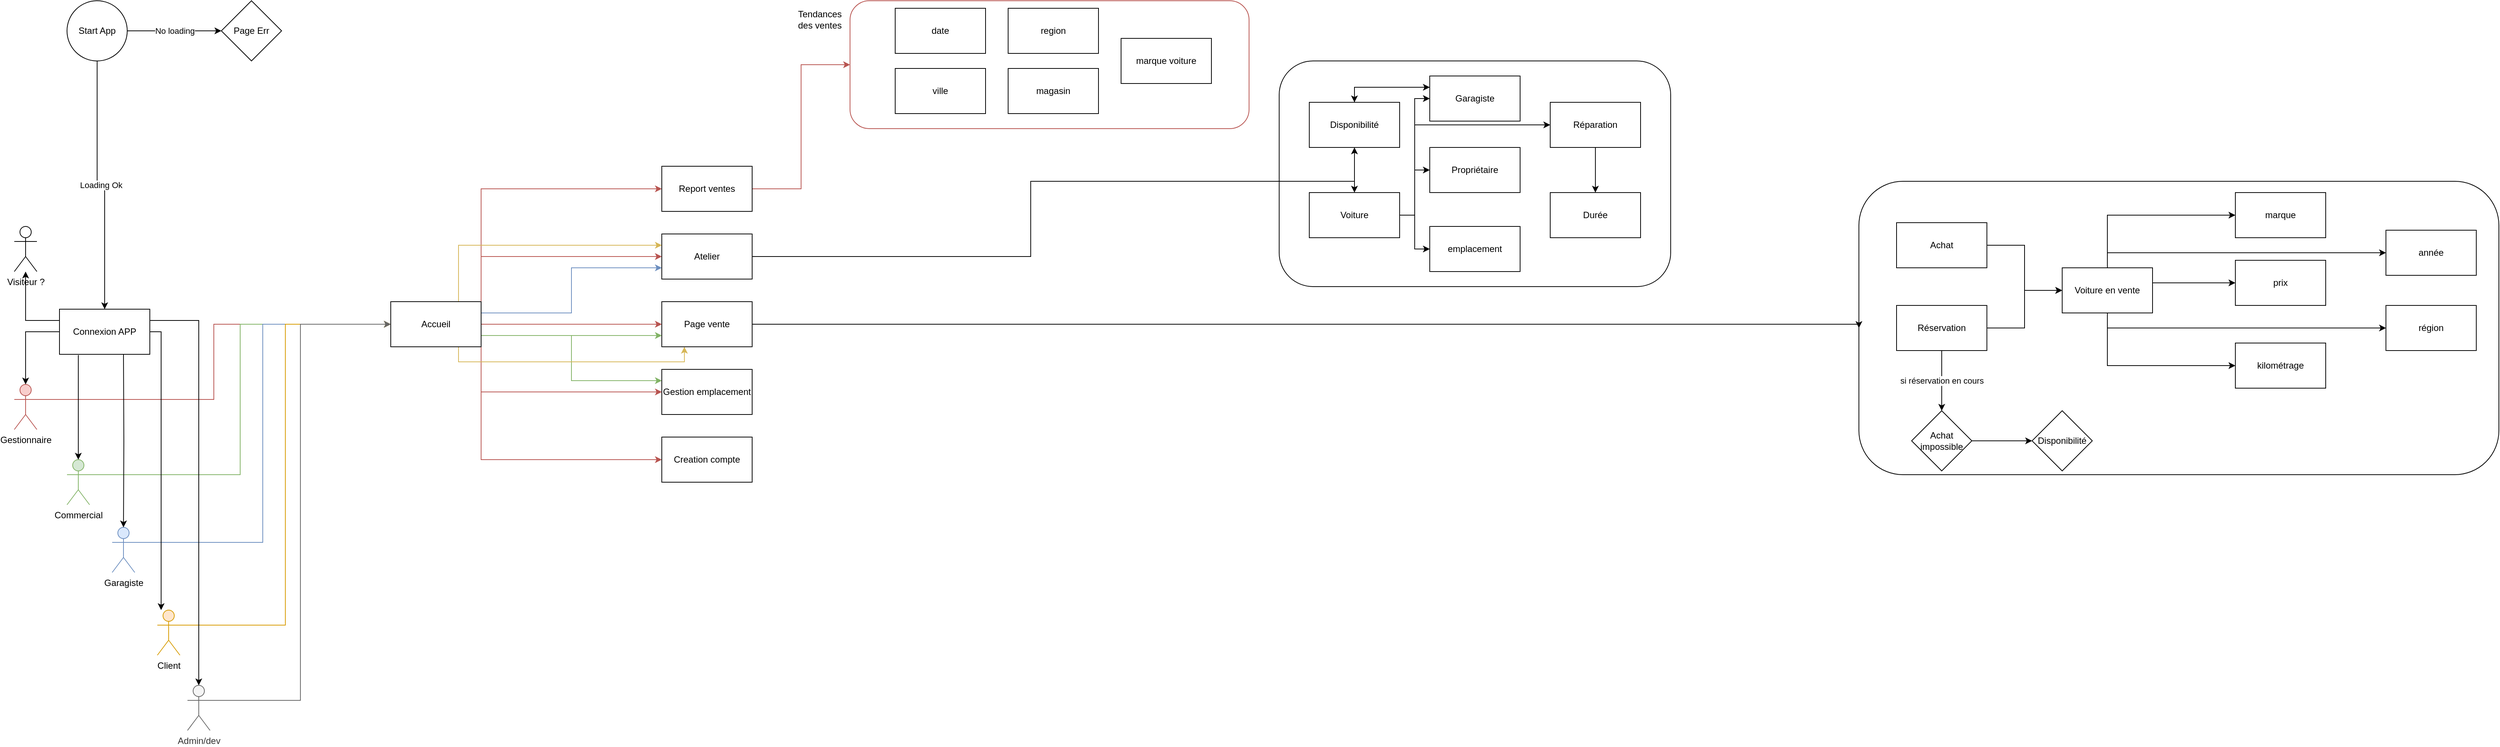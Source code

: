 <mxfile version="20.8.22" type="device"><diagram name="Page-1" id="mJdMFZoi5jZEIZ7g5kxc"><mxGraphModel dx="1888" dy="3000" grid="1" gridSize="10" guides="1" tooltips="1" connect="1" arrows="1" fold="1" page="1" pageScale="1" pageWidth="1200" pageHeight="1920" math="0" shadow="0"><root><mxCell id="0"/><mxCell id="1" parent="0"/><mxCell id="F909RBZMEk8CdE7Af9yo-61" style="edgeStyle=orthogonalEdgeStyle;rounded=0;orthogonalLoop=1;jettySize=auto;html=1;exitX=1;exitY=0.333;exitDx=0;exitDy=0;exitPerimeter=0;entryX=0;entryY=0.5;entryDx=0;entryDy=0;fillColor=#f8cecc;strokeColor=#b85450;" edge="1" parent="1" source="F909RBZMEk8CdE7Af9yo-15" target="F909RBZMEk8CdE7Af9yo-34"><mxGeometry relative="1" as="geometry"/></mxCell><mxCell id="F909RBZMEk8CdE7Af9yo-15" value="Gestionnaire" style="shape=umlActor;verticalLabelPosition=bottom;verticalAlign=top;html=1;outlineConnect=0;fillColor=#f8cecc;strokeColor=#b85450;" vertex="1" parent="1"><mxGeometry x="30" y="510" width="30" height="60" as="geometry"/></mxCell><mxCell id="F909RBZMEk8CdE7Af9yo-62" style="edgeStyle=orthogonalEdgeStyle;rounded=0;orthogonalLoop=1;jettySize=auto;html=1;exitX=1;exitY=0.333;exitDx=0;exitDy=0;exitPerimeter=0;entryX=0;entryY=0.5;entryDx=0;entryDy=0;fillColor=#d5e8d4;strokeColor=#82b366;" edge="1" parent="1" source="F909RBZMEk8CdE7Af9yo-18" target="F909RBZMEk8CdE7Af9yo-34"><mxGeometry relative="1" as="geometry"/></mxCell><mxCell id="F909RBZMEk8CdE7Af9yo-18" value="Commercial&lt;br&gt;" style="shape=umlActor;verticalLabelPosition=bottom;verticalAlign=top;html=1;outlineConnect=0;fillColor=#d5e8d4;strokeColor=#82b366;" vertex="1" parent="1"><mxGeometry x="100" y="610" width="30" height="60" as="geometry"/></mxCell><mxCell id="F909RBZMEk8CdE7Af9yo-63" style="edgeStyle=orthogonalEdgeStyle;rounded=0;orthogonalLoop=1;jettySize=auto;html=1;exitX=1;exitY=0.333;exitDx=0;exitDy=0;exitPerimeter=0;entryX=0;entryY=0.5;entryDx=0;entryDy=0;fillColor=#dae8fc;strokeColor=#6c8ebf;" edge="1" parent="1" source="F909RBZMEk8CdE7Af9yo-19" target="F909RBZMEk8CdE7Af9yo-34"><mxGeometry relative="1" as="geometry"/></mxCell><mxCell id="F909RBZMEk8CdE7Af9yo-19" value="Garagiste" style="shape=umlActor;verticalLabelPosition=bottom;verticalAlign=top;html=1;outlineConnect=0;fillColor=#dae8fc;strokeColor=#6c8ebf;" vertex="1" parent="1"><mxGeometry x="160" y="700" width="30" height="60" as="geometry"/></mxCell><mxCell id="F909RBZMEk8CdE7Af9yo-64" style="edgeStyle=orthogonalEdgeStyle;rounded=0;orthogonalLoop=1;jettySize=auto;html=1;exitX=1;exitY=0.333;exitDx=0;exitDy=0;exitPerimeter=0;entryX=0;entryY=0.5;entryDx=0;entryDy=0;fillColor=#ffe6cc;strokeColor=#d79b00;" edge="1" parent="1" source="F909RBZMEk8CdE7Af9yo-20" target="F909RBZMEk8CdE7Af9yo-34"><mxGeometry relative="1" as="geometry"/></mxCell><mxCell id="F909RBZMEk8CdE7Af9yo-20" value="Client" style="shape=umlActor;verticalLabelPosition=bottom;verticalAlign=top;html=1;outlineConnect=0;fillColor=#ffe6cc;strokeColor=#d79b00;" vertex="1" parent="1"><mxGeometry x="220" y="810" width="30" height="60" as="geometry"/></mxCell><mxCell id="F909RBZMEk8CdE7Af9yo-24" value="Visiteur ?" style="shape=umlActor;verticalLabelPosition=bottom;verticalAlign=top;html=1;outlineConnect=0;" vertex="1" parent="1"><mxGeometry x="30" y="300" width="30" height="60" as="geometry"/></mxCell><mxCell id="F909RBZMEk8CdE7Af9yo-26" style="edgeStyle=orthogonalEdgeStyle;rounded=0;orthogonalLoop=1;jettySize=auto;html=1;exitX=0;exitY=0.5;exitDx=0;exitDy=0;entryX=0.5;entryY=0;entryDx=0;entryDy=0;entryPerimeter=0;" edge="1" parent="1" source="F909RBZMEk8CdE7Af9yo-25" target="F909RBZMEk8CdE7Af9yo-15"><mxGeometry relative="1" as="geometry"/></mxCell><mxCell id="F909RBZMEk8CdE7Af9yo-27" style="edgeStyle=orthogonalEdgeStyle;rounded=0;orthogonalLoop=1;jettySize=auto;html=1;" edge="1" parent="1" target="F909RBZMEk8CdE7Af9yo-18"><mxGeometry relative="1" as="geometry"><mxPoint x="115" y="471" as="sourcePoint"/><Array as="points"><mxPoint x="115" y="480"/><mxPoint x="115" y="480"/></Array></mxGeometry></mxCell><mxCell id="F909RBZMEk8CdE7Af9yo-28" style="edgeStyle=orthogonalEdgeStyle;rounded=0;orthogonalLoop=1;jettySize=auto;html=1;" edge="1" parent="1" target="F909RBZMEk8CdE7Af9yo-19"><mxGeometry relative="1" as="geometry"><mxPoint x="175" y="470" as="sourcePoint"/></mxGeometry></mxCell><mxCell id="F909RBZMEk8CdE7Af9yo-29" style="edgeStyle=orthogonalEdgeStyle;rounded=0;orthogonalLoop=1;jettySize=auto;html=1;exitX=1;exitY=0.5;exitDx=0;exitDy=0;" edge="1" parent="1" source="F909RBZMEk8CdE7Af9yo-25" target="F909RBZMEk8CdE7Af9yo-20"><mxGeometry relative="1" as="geometry"><Array as="points"><mxPoint x="225" y="440"/></Array></mxGeometry></mxCell><mxCell id="F909RBZMEk8CdE7Af9yo-35" style="edgeStyle=orthogonalEdgeStyle;rounded=0;orthogonalLoop=1;jettySize=auto;html=1;exitX=0;exitY=0.25;exitDx=0;exitDy=0;" edge="1" parent="1" source="F909RBZMEk8CdE7Af9yo-25" target="F909RBZMEk8CdE7Af9yo-24"><mxGeometry relative="1" as="geometry"/></mxCell><mxCell id="F909RBZMEk8CdE7Af9yo-42" style="edgeStyle=orthogonalEdgeStyle;rounded=0;orthogonalLoop=1;jettySize=auto;html=1;exitX=1;exitY=0.25;exitDx=0;exitDy=0;" edge="1" parent="1" source="F909RBZMEk8CdE7Af9yo-25" target="F909RBZMEk8CdE7Af9yo-41"><mxGeometry relative="1" as="geometry"><mxPoint x="120" y="360" as="targetPoint"/></mxGeometry></mxCell><mxCell id="F909RBZMEk8CdE7Af9yo-25" value="Connexion APP" style="rounded=0;whiteSpace=wrap;html=1;" vertex="1" parent="1"><mxGeometry x="90" y="410" width="120" height="60" as="geometry"/></mxCell><mxCell id="F909RBZMEk8CdE7Af9yo-43" value="No loading" style="edgeStyle=orthogonalEdgeStyle;rounded=0;orthogonalLoop=1;jettySize=auto;html=1;exitX=1;exitY=0.5;exitDx=0;exitDy=0;entryX=0;entryY=0.5;entryDx=0;entryDy=0;" edge="1" parent="1" source="F909RBZMEk8CdE7Af9yo-32" target="F909RBZMEk8CdE7Af9yo-33"><mxGeometry relative="1" as="geometry"/></mxCell><mxCell id="F909RBZMEk8CdE7Af9yo-44" value="Loading Ok" style="edgeStyle=orthogonalEdgeStyle;rounded=0;orthogonalLoop=1;jettySize=auto;html=1;exitX=0.5;exitY=1;exitDx=0;exitDy=0;" edge="1" parent="1" source="F909RBZMEk8CdE7Af9yo-32" target="F909RBZMEk8CdE7Af9yo-25"><mxGeometry relative="1" as="geometry"/></mxCell><mxCell id="F909RBZMEk8CdE7Af9yo-32" value="Start App" style="ellipse;whiteSpace=wrap;html=1;aspect=fixed;" vertex="1" parent="1"><mxGeometry x="100" width="80" height="80" as="geometry"/></mxCell><mxCell id="F909RBZMEk8CdE7Af9yo-33" value="Page Err" style="rhombus;whiteSpace=wrap;html=1;" vertex="1" parent="1"><mxGeometry x="305" width="80" height="80" as="geometry"/></mxCell><mxCell id="F909RBZMEk8CdE7Af9yo-66" style="edgeStyle=orthogonalEdgeStyle;rounded=0;orthogonalLoop=1;jettySize=auto;html=1;exitX=1;exitY=0;exitDx=0;exitDy=0;entryX=0;entryY=0.5;entryDx=0;entryDy=0;fillColor=#f8cecc;strokeColor=#b85450;" edge="1" parent="1" source="F909RBZMEk8CdE7Af9yo-34" target="F909RBZMEk8CdE7Af9yo-36"><mxGeometry relative="1" as="geometry"/></mxCell><mxCell id="F909RBZMEk8CdE7Af9yo-67" style="edgeStyle=orthogonalEdgeStyle;rounded=0;orthogonalLoop=1;jettySize=auto;html=1;exitX=1;exitY=0;exitDx=0;exitDy=0;entryX=0;entryY=0.5;entryDx=0;entryDy=0;fillColor=#f8cecc;strokeColor=#b85450;" edge="1" parent="1" source="F909RBZMEk8CdE7Af9yo-34" target="F909RBZMEk8CdE7Af9yo-37"><mxGeometry relative="1" as="geometry"/></mxCell><mxCell id="F909RBZMEk8CdE7Af9yo-68" style="edgeStyle=orthogonalEdgeStyle;rounded=0;orthogonalLoop=1;jettySize=auto;html=1;exitX=1;exitY=0.5;exitDx=0;exitDy=0;entryX=0;entryY=0.5;entryDx=0;entryDy=0;fillColor=#f8cecc;strokeColor=#b85450;" edge="1" parent="1" source="F909RBZMEk8CdE7Af9yo-34" target="F909RBZMEk8CdE7Af9yo-38"><mxGeometry relative="1" as="geometry"/></mxCell><mxCell id="F909RBZMEk8CdE7Af9yo-69" style="edgeStyle=orthogonalEdgeStyle;rounded=0;orthogonalLoop=1;jettySize=auto;html=1;exitX=1;exitY=1;exitDx=0;exitDy=0;entryX=0;entryY=0.5;entryDx=0;entryDy=0;fillColor=#f8cecc;strokeColor=#b85450;" edge="1" parent="1" source="F909RBZMEk8CdE7Af9yo-34" target="F909RBZMEk8CdE7Af9yo-39"><mxGeometry relative="1" as="geometry"/></mxCell><mxCell id="F909RBZMEk8CdE7Af9yo-70" style="edgeStyle=orthogonalEdgeStyle;rounded=0;orthogonalLoop=1;jettySize=auto;html=1;exitX=1;exitY=1;exitDx=0;exitDy=0;entryX=0;entryY=0.5;entryDx=0;entryDy=0;fillColor=#f8cecc;strokeColor=#b85450;" edge="1" parent="1" source="F909RBZMEk8CdE7Af9yo-34" target="F909RBZMEk8CdE7Af9yo-40"><mxGeometry relative="1" as="geometry"/></mxCell><mxCell id="F909RBZMEk8CdE7Af9yo-71" style="edgeStyle=orthogonalEdgeStyle;rounded=0;orthogonalLoop=1;jettySize=auto;html=1;exitX=1;exitY=0.75;exitDx=0;exitDy=0;entryX=0;entryY=0.75;entryDx=0;entryDy=0;fillColor=#d5e8d4;strokeColor=#82b366;" edge="1" parent="1" source="F909RBZMEk8CdE7Af9yo-34" target="F909RBZMEk8CdE7Af9yo-38"><mxGeometry relative="1" as="geometry"/></mxCell><mxCell id="F909RBZMEk8CdE7Af9yo-72" style="edgeStyle=orthogonalEdgeStyle;rounded=0;orthogonalLoop=1;jettySize=auto;html=1;exitX=1;exitY=0.75;exitDx=0;exitDy=0;entryX=0;entryY=0.25;entryDx=0;entryDy=0;fillColor=#d5e8d4;strokeColor=#82b366;" edge="1" parent="1" source="F909RBZMEk8CdE7Af9yo-34" target="F909RBZMEk8CdE7Af9yo-39"><mxGeometry relative="1" as="geometry"/></mxCell><mxCell id="F909RBZMEk8CdE7Af9yo-73" style="edgeStyle=orthogonalEdgeStyle;rounded=0;orthogonalLoop=1;jettySize=auto;html=1;exitX=1;exitY=0.25;exitDx=0;exitDy=0;entryX=0;entryY=0.75;entryDx=0;entryDy=0;fillColor=#dae8fc;strokeColor=#6c8ebf;" edge="1" parent="1" source="F909RBZMEk8CdE7Af9yo-34" target="F909RBZMEk8CdE7Af9yo-37"><mxGeometry relative="1" as="geometry"/></mxCell><mxCell id="F909RBZMEk8CdE7Af9yo-74" style="edgeStyle=orthogonalEdgeStyle;rounded=0;orthogonalLoop=1;jettySize=auto;html=1;exitX=0.75;exitY=0;exitDx=0;exitDy=0;entryX=0;entryY=0.25;entryDx=0;entryDy=0;fillColor=#fff2cc;strokeColor=#d6b656;" edge="1" parent="1" source="F909RBZMEk8CdE7Af9yo-34" target="F909RBZMEk8CdE7Af9yo-37"><mxGeometry relative="1" as="geometry"/></mxCell><mxCell id="F909RBZMEk8CdE7Af9yo-76" style="edgeStyle=orthogonalEdgeStyle;rounded=0;orthogonalLoop=1;jettySize=auto;html=1;exitX=0.75;exitY=1;exitDx=0;exitDy=0;entryX=0.25;entryY=1;entryDx=0;entryDy=0;fillColor=#fff2cc;strokeColor=#d6b656;" edge="1" parent="1" source="F909RBZMEk8CdE7Af9yo-34" target="F909RBZMEk8CdE7Af9yo-38"><mxGeometry relative="1" as="geometry"/></mxCell><mxCell id="F909RBZMEk8CdE7Af9yo-34" value="Accueil" style="rounded=0;whiteSpace=wrap;html=1;" vertex="1" parent="1"><mxGeometry x="530" y="400" width="120" height="60" as="geometry"/></mxCell><mxCell id="F909RBZMEk8CdE7Af9yo-90" style="edgeStyle=orthogonalEdgeStyle;rounded=0;orthogonalLoop=1;jettySize=auto;html=1;exitX=1;exitY=0.5;exitDx=0;exitDy=0;entryX=0;entryY=0.5;entryDx=0;entryDy=0;fillColor=#f8cecc;strokeColor=#b85450;" edge="1" parent="1" source="F909RBZMEk8CdE7Af9yo-36" target="F909RBZMEk8CdE7Af9yo-89"><mxGeometry relative="1" as="geometry"/></mxCell><mxCell id="F909RBZMEk8CdE7Af9yo-36" value="Report ventes" style="rounded=0;whiteSpace=wrap;html=1;" vertex="1" parent="1"><mxGeometry x="890" y="220" width="120" height="60" as="geometry"/></mxCell><mxCell id="F909RBZMEk8CdE7Af9yo-100" style="edgeStyle=orthogonalEdgeStyle;rounded=0;orthogonalLoop=1;jettySize=auto;html=1;exitX=1;exitY=0.5;exitDx=0;exitDy=0;entryX=0.5;entryY=0;entryDx=0;entryDy=0;" edge="1" parent="1" source="F909RBZMEk8CdE7Af9yo-37" target="F909RBZMEk8CdE7Af9yo-91"><mxGeometry relative="1" as="geometry"><mxPoint x="1720" y="340" as="targetPoint"/><Array as="points"><mxPoint x="1380" y="340"/><mxPoint x="1380" y="240"/><mxPoint x="1810" y="240"/></Array></mxGeometry></mxCell><mxCell id="F909RBZMEk8CdE7Af9yo-101" style="edgeStyle=orthogonalEdgeStyle;rounded=0;orthogonalLoop=1;jettySize=auto;html=1;exitX=1;exitY=0.5;exitDx=0;exitDy=0;entryX=0.5;entryY=1;entryDx=0;entryDy=0;" edge="1" parent="1" source="F909RBZMEk8CdE7Af9yo-37" target="F909RBZMEk8CdE7Af9yo-97"><mxGeometry relative="1" as="geometry"><mxPoint x="1010" y="220" as="sourcePoint"/><Array as="points"><mxPoint x="1380" y="340"/><mxPoint x="1380" y="240"/><mxPoint x="1810" y="240"/></Array></mxGeometry></mxCell><mxCell id="F909RBZMEk8CdE7Af9yo-37" value="Atelier" style="rounded=0;whiteSpace=wrap;html=1;" vertex="1" parent="1"><mxGeometry x="890" y="310" width="120" height="60" as="geometry"/></mxCell><mxCell id="F909RBZMEk8CdE7Af9yo-142" style="edgeStyle=orthogonalEdgeStyle;rounded=0;orthogonalLoop=1;jettySize=auto;html=1;exitX=1;exitY=0.5;exitDx=0;exitDy=0;entryX=0;entryY=0.5;entryDx=0;entryDy=0;" edge="1" parent="1" source="F909RBZMEk8CdE7Af9yo-38" target="F909RBZMEk8CdE7Af9yo-141"><mxGeometry relative="1" as="geometry"><Array as="points"><mxPoint x="2480" y="430"/></Array></mxGeometry></mxCell><mxCell id="F909RBZMEk8CdE7Af9yo-38" value="Page vente" style="rounded=0;whiteSpace=wrap;html=1;" vertex="1" parent="1"><mxGeometry x="890" y="400" width="120" height="60" as="geometry"/></mxCell><mxCell id="F909RBZMEk8CdE7Af9yo-39" value="Gestion emplacement" style="rounded=0;whiteSpace=wrap;html=1;" vertex="1" parent="1"><mxGeometry x="890" y="490" width="120" height="60" as="geometry"/></mxCell><mxCell id="F909RBZMEk8CdE7Af9yo-40" value="Creation compte" style="rounded=0;whiteSpace=wrap;html=1;" vertex="1" parent="1"><mxGeometry x="890" y="580" width="120" height="60" as="geometry"/></mxCell><mxCell id="F909RBZMEk8CdE7Af9yo-65" style="edgeStyle=orthogonalEdgeStyle;rounded=0;orthogonalLoop=1;jettySize=auto;html=1;exitX=1;exitY=0.333;exitDx=0;exitDy=0;exitPerimeter=0;entryX=0;entryY=0.5;entryDx=0;entryDy=0;fillColor=#f5f5f5;strokeColor=#666666;" edge="1" parent="1" source="F909RBZMEk8CdE7Af9yo-41" target="F909RBZMEk8CdE7Af9yo-34"><mxGeometry relative="1" as="geometry"/></mxCell><mxCell id="F909RBZMEk8CdE7Af9yo-41" value="Admin/dev" style="shape=umlActor;verticalLabelPosition=bottom;verticalAlign=top;html=1;outlineConnect=0;fillColor=#f5f5f5;fontColor=#333333;strokeColor=#666666;" vertex="1" parent="1"><mxGeometry x="260" y="910" width="30" height="60" as="geometry"/></mxCell><mxCell id="F909RBZMEk8CdE7Af9yo-77" value="region" style="rounded=0;whiteSpace=wrap;html=1;" vertex="1" parent="1"><mxGeometry x="1350" y="10" width="120" height="60" as="geometry"/></mxCell><mxCell id="F909RBZMEk8CdE7Af9yo-78" value="magasin" style="rounded=0;whiteSpace=wrap;html=1;" vertex="1" parent="1"><mxGeometry x="1350" y="90" width="120" height="60" as="geometry"/></mxCell><mxCell id="F909RBZMEk8CdE7Af9yo-79" value="date" style="rounded=0;whiteSpace=wrap;html=1;" vertex="1" parent="1"><mxGeometry x="1200" y="10" width="120" height="60" as="geometry"/></mxCell><mxCell id="F909RBZMEk8CdE7Af9yo-80" value="ville" style="rounded=0;whiteSpace=wrap;html=1;" vertex="1" parent="1"><mxGeometry x="1200" y="90" width="120" height="60" as="geometry"/></mxCell><mxCell id="F909RBZMEk8CdE7Af9yo-81" value="marque voiture" style="rounded=0;whiteSpace=wrap;html=1;" vertex="1" parent="1"><mxGeometry x="1500" y="50" width="120" height="60" as="geometry"/></mxCell><mxCell id="F909RBZMEk8CdE7Af9yo-82" value="Tendances des ventes" style="text;html=1;strokeColor=none;fillColor=none;align=center;verticalAlign=middle;whiteSpace=wrap;rounded=0;" vertex="1" parent="1"><mxGeometry x="1070" y="10" width="60" height="30" as="geometry"/></mxCell><mxCell id="F909RBZMEk8CdE7Af9yo-89" value="" style="rounded=1;whiteSpace=wrap;html=1;fillColor=none;strokeColor=#b85450;" vertex="1" parent="1"><mxGeometry x="1140" width="530" height="170" as="geometry"/></mxCell><mxCell id="F909RBZMEk8CdE7Af9yo-105" style="edgeStyle=orthogonalEdgeStyle;rounded=0;orthogonalLoop=1;jettySize=auto;html=1;exitX=1;exitY=0.5;exitDx=0;exitDy=0;entryX=0;entryY=0.5;entryDx=0;entryDy=0;" edge="1" parent="1" source="F909RBZMEk8CdE7Af9yo-91" target="F909RBZMEk8CdE7Af9yo-94"><mxGeometry relative="1" as="geometry"/></mxCell><mxCell id="F909RBZMEk8CdE7Af9yo-106" style="edgeStyle=orthogonalEdgeStyle;rounded=0;orthogonalLoop=1;jettySize=auto;html=1;exitX=1;exitY=0.5;exitDx=0;exitDy=0;entryX=0;entryY=0.5;entryDx=0;entryDy=0;" edge="1" parent="1" source="F909RBZMEk8CdE7Af9yo-91" target="F909RBZMEk8CdE7Af9yo-93"><mxGeometry relative="1" as="geometry"/></mxCell><mxCell id="F909RBZMEk8CdE7Af9yo-107" style="edgeStyle=orthogonalEdgeStyle;rounded=0;orthogonalLoop=1;jettySize=auto;html=1;exitX=1;exitY=0.5;exitDx=0;exitDy=0;entryX=0;entryY=0.5;entryDx=0;entryDy=0;" edge="1" parent="1" source="F909RBZMEk8CdE7Af9yo-91" target="F909RBZMEk8CdE7Af9yo-92"><mxGeometry relative="1" as="geometry"/></mxCell><mxCell id="F909RBZMEk8CdE7Af9yo-109" style="edgeStyle=orthogonalEdgeStyle;rounded=0;orthogonalLoop=1;jettySize=auto;html=1;exitX=1;exitY=0.5;exitDx=0;exitDy=0;entryX=0;entryY=0.5;entryDx=0;entryDy=0;" edge="1" parent="1" source="F909RBZMEk8CdE7Af9yo-91" target="F909RBZMEk8CdE7Af9yo-95"><mxGeometry relative="1" as="geometry"><Array as="points"><mxPoint x="1890" y="285"/><mxPoint x="1890" y="165"/></Array></mxGeometry></mxCell><mxCell id="F909RBZMEk8CdE7Af9yo-91" value="Voiture" style="rounded=0;whiteSpace=wrap;html=1;fillColor=default;" vertex="1" parent="1"><mxGeometry x="1750" y="255" width="120" height="60" as="geometry"/></mxCell><mxCell id="F909RBZMEk8CdE7Af9yo-92" value="emplacement" style="rounded=0;whiteSpace=wrap;html=1;fillColor=default;" vertex="1" parent="1"><mxGeometry x="1910" y="300" width="120" height="60" as="geometry"/></mxCell><mxCell id="F909RBZMEk8CdE7Af9yo-93" value="Propriétaire" style="rounded=0;whiteSpace=wrap;html=1;fillColor=default;" vertex="1" parent="1"><mxGeometry x="1910" y="195" width="120" height="60" as="geometry"/></mxCell><mxCell id="F909RBZMEk8CdE7Af9yo-104" style="edgeStyle=orthogonalEdgeStyle;rounded=0;orthogonalLoop=1;jettySize=auto;html=1;exitX=0;exitY=0.25;exitDx=0;exitDy=0;entryX=0.5;entryY=0;entryDx=0;entryDy=0;" edge="1" parent="1" source="F909RBZMEk8CdE7Af9yo-94" target="F909RBZMEk8CdE7Af9yo-97"><mxGeometry relative="1" as="geometry"/></mxCell><mxCell id="F909RBZMEk8CdE7Af9yo-94" value="Garagiste" style="rounded=0;whiteSpace=wrap;html=1;fillColor=default;" vertex="1" parent="1"><mxGeometry x="1910" y="100" width="120" height="60" as="geometry"/></mxCell><mxCell id="F909RBZMEk8CdE7Af9yo-110" style="edgeStyle=orthogonalEdgeStyle;rounded=0;orthogonalLoop=1;jettySize=auto;html=1;exitX=0.5;exitY=1;exitDx=0;exitDy=0;entryX=0.5;entryY=0;entryDx=0;entryDy=0;" edge="1" parent="1" source="F909RBZMEk8CdE7Af9yo-95" target="F909RBZMEk8CdE7Af9yo-96"><mxGeometry relative="1" as="geometry"/></mxCell><mxCell id="F909RBZMEk8CdE7Af9yo-95" value="Réparation" style="rounded=0;whiteSpace=wrap;html=1;fillColor=default;" vertex="1" parent="1"><mxGeometry x="2070" y="135" width="120" height="60" as="geometry"/></mxCell><mxCell id="F909RBZMEk8CdE7Af9yo-96" value="Durée" style="rounded=0;whiteSpace=wrap;html=1;fillColor=default;" vertex="1" parent="1"><mxGeometry x="2070" y="255" width="120" height="60" as="geometry"/></mxCell><mxCell id="F909RBZMEk8CdE7Af9yo-103" style="edgeStyle=orthogonalEdgeStyle;rounded=0;orthogonalLoop=1;jettySize=auto;html=1;exitX=0.5;exitY=0;exitDx=0;exitDy=0;entryX=0;entryY=0.25;entryDx=0;entryDy=0;" edge="1" parent="1" source="F909RBZMEk8CdE7Af9yo-97" target="F909RBZMEk8CdE7Af9yo-94"><mxGeometry relative="1" as="geometry"/></mxCell><mxCell id="F909RBZMEk8CdE7Af9yo-97" value="Disponibilité" style="rounded=0;whiteSpace=wrap;html=1;fillColor=default;" vertex="1" parent="1"><mxGeometry x="1750" y="135" width="120" height="60" as="geometry"/></mxCell><mxCell id="F909RBZMEk8CdE7Af9yo-99" value="" style="rounded=1;whiteSpace=wrap;html=1;fillColor=none;" vertex="1" parent="1"><mxGeometry x="1710" y="80" width="520" height="300" as="geometry"/></mxCell><mxCell id="F909RBZMEk8CdE7Af9yo-123" value="" style="edgeStyle=orthogonalEdgeStyle;rounded=0;orthogonalLoop=1;jettySize=auto;html=1;" edge="1" parent="1" source="F909RBZMEk8CdE7Af9yo-120" target="F909RBZMEk8CdE7Af9yo-122"><mxGeometry relative="1" as="geometry"><Array as="points"><mxPoint x="2810" y="285"/></Array></mxGeometry></mxCell><mxCell id="F909RBZMEk8CdE7Af9yo-125" value="" style="edgeStyle=orthogonalEdgeStyle;rounded=0;orthogonalLoop=1;jettySize=auto;html=1;" edge="1" parent="1" source="F909RBZMEk8CdE7Af9yo-120" target="F909RBZMEk8CdE7Af9yo-124"><mxGeometry relative="1" as="geometry"><Array as="points"><mxPoint x="2900" y="375"/><mxPoint x="2900" y="375"/></Array></mxGeometry></mxCell><mxCell id="F909RBZMEk8CdE7Af9yo-127" value="" style="edgeStyle=orthogonalEdgeStyle;rounded=0;orthogonalLoop=1;jettySize=auto;html=1;" edge="1" parent="1" source="F909RBZMEk8CdE7Af9yo-120" target="F909RBZMEk8CdE7Af9yo-126"><mxGeometry relative="1" as="geometry"><Array as="points"><mxPoint x="2810" y="485"/></Array></mxGeometry></mxCell><mxCell id="F909RBZMEk8CdE7Af9yo-129" value="" style="edgeStyle=orthogonalEdgeStyle;rounded=0;orthogonalLoop=1;jettySize=auto;html=1;" edge="1" parent="1" source="F909RBZMEk8CdE7Af9yo-120" target="F909RBZMEk8CdE7Af9yo-128"><mxGeometry relative="1" as="geometry"><Array as="points"><mxPoint x="2810" y="335"/><mxPoint x="3240" y="335"/></Array></mxGeometry></mxCell><mxCell id="F909RBZMEk8CdE7Af9yo-131" value="" style="edgeStyle=orthogonalEdgeStyle;rounded=0;orthogonalLoop=1;jettySize=auto;html=1;" edge="1" parent="1" source="F909RBZMEk8CdE7Af9yo-120" target="F909RBZMEk8CdE7Af9yo-130"><mxGeometry relative="1" as="geometry"><Array as="points"><mxPoint x="2810" y="435"/></Array></mxGeometry></mxCell><mxCell id="F909RBZMEk8CdE7Af9yo-120" value="Voiture en vente" style="rounded=0;whiteSpace=wrap;html=1;" vertex="1" parent="1"><mxGeometry x="2750" y="355" width="120" height="60" as="geometry"/></mxCell><mxCell id="F909RBZMEk8CdE7Af9yo-122" value="marque&lt;br&gt;" style="whiteSpace=wrap;html=1;rounded=0;" vertex="1" parent="1"><mxGeometry x="2980" y="255" width="120" height="60" as="geometry"/></mxCell><mxCell id="F909RBZMEk8CdE7Af9yo-124" value="prix" style="whiteSpace=wrap;html=1;rounded=0;" vertex="1" parent="1"><mxGeometry x="2980" y="345" width="120" height="60" as="geometry"/></mxCell><mxCell id="F909RBZMEk8CdE7Af9yo-126" value="kilométrage" style="whiteSpace=wrap;html=1;rounded=0;" vertex="1" parent="1"><mxGeometry x="2980" y="455" width="120" height="60" as="geometry"/></mxCell><mxCell id="F909RBZMEk8CdE7Af9yo-128" value="année" style="whiteSpace=wrap;html=1;rounded=0;" vertex="1" parent="1"><mxGeometry x="3180" y="305" width="120" height="60" as="geometry"/></mxCell><mxCell id="F909RBZMEk8CdE7Af9yo-130" value="région" style="whiteSpace=wrap;html=1;rounded=0;" vertex="1" parent="1"><mxGeometry x="3180" y="405" width="120" height="60" as="geometry"/></mxCell><mxCell id="F909RBZMEk8CdE7Af9yo-135" style="edgeStyle=orthogonalEdgeStyle;rounded=0;orthogonalLoop=1;jettySize=auto;html=1;exitX=1;exitY=0.5;exitDx=0;exitDy=0;entryX=0;entryY=0.5;entryDx=0;entryDy=0;" edge="1" parent="1" source="F909RBZMEk8CdE7Af9yo-132" target="F909RBZMEk8CdE7Af9yo-120"><mxGeometry relative="1" as="geometry"/></mxCell><mxCell id="F909RBZMEk8CdE7Af9yo-132" value="Achat" style="rounded=0;whiteSpace=wrap;html=1;fillColor=default;" vertex="1" parent="1"><mxGeometry x="2530" y="295" width="120" height="60" as="geometry"/></mxCell><mxCell id="F909RBZMEk8CdE7Af9yo-136" style="edgeStyle=orthogonalEdgeStyle;rounded=0;orthogonalLoop=1;jettySize=auto;html=1;exitX=1;exitY=0.5;exitDx=0;exitDy=0;entryX=0;entryY=0.5;entryDx=0;entryDy=0;" edge="1" parent="1" source="F909RBZMEk8CdE7Af9yo-134" target="F909RBZMEk8CdE7Af9yo-120"><mxGeometry relative="1" as="geometry"/></mxCell><mxCell id="F909RBZMEk8CdE7Af9yo-138" value="si réservation en cours" style="edgeStyle=orthogonalEdgeStyle;rounded=0;orthogonalLoop=1;jettySize=auto;html=1;exitX=0.5;exitY=1;exitDx=0;exitDy=0;" edge="1" parent="1" source="F909RBZMEk8CdE7Af9yo-134" target="F909RBZMEk8CdE7Af9yo-137"><mxGeometry relative="1" as="geometry"/></mxCell><mxCell id="F909RBZMEk8CdE7Af9yo-134" value="Réservation" style="rounded=0;whiteSpace=wrap;html=1;fillColor=default;" vertex="1" parent="1"><mxGeometry x="2530" y="405" width="120" height="60" as="geometry"/></mxCell><mxCell id="F909RBZMEk8CdE7Af9yo-140" value="" style="edgeStyle=orthogonalEdgeStyle;rounded=0;orthogonalLoop=1;jettySize=auto;html=1;" edge="1" parent="1" source="F909RBZMEk8CdE7Af9yo-137" target="F909RBZMEk8CdE7Af9yo-139"><mxGeometry relative="1" as="geometry"/></mxCell><mxCell id="F909RBZMEk8CdE7Af9yo-137" value="Achat impossible" style="rhombus;whiteSpace=wrap;html=1;fillColor=default;" vertex="1" parent="1"><mxGeometry x="2550" y="545" width="80" height="80" as="geometry"/></mxCell><mxCell id="F909RBZMEk8CdE7Af9yo-139" value="Disponibilité" style="rhombus;whiteSpace=wrap;html=1;fillColor=default;" vertex="1" parent="1"><mxGeometry x="2710" y="545" width="80" height="80" as="geometry"/></mxCell><mxCell id="F909RBZMEk8CdE7Af9yo-141" value="" style="rounded=1;whiteSpace=wrap;html=1;fillColor=none;" vertex="1" parent="1"><mxGeometry x="2480" y="240" width="850" height="390" as="geometry"/></mxCell></root></mxGraphModel></diagram></mxfile>